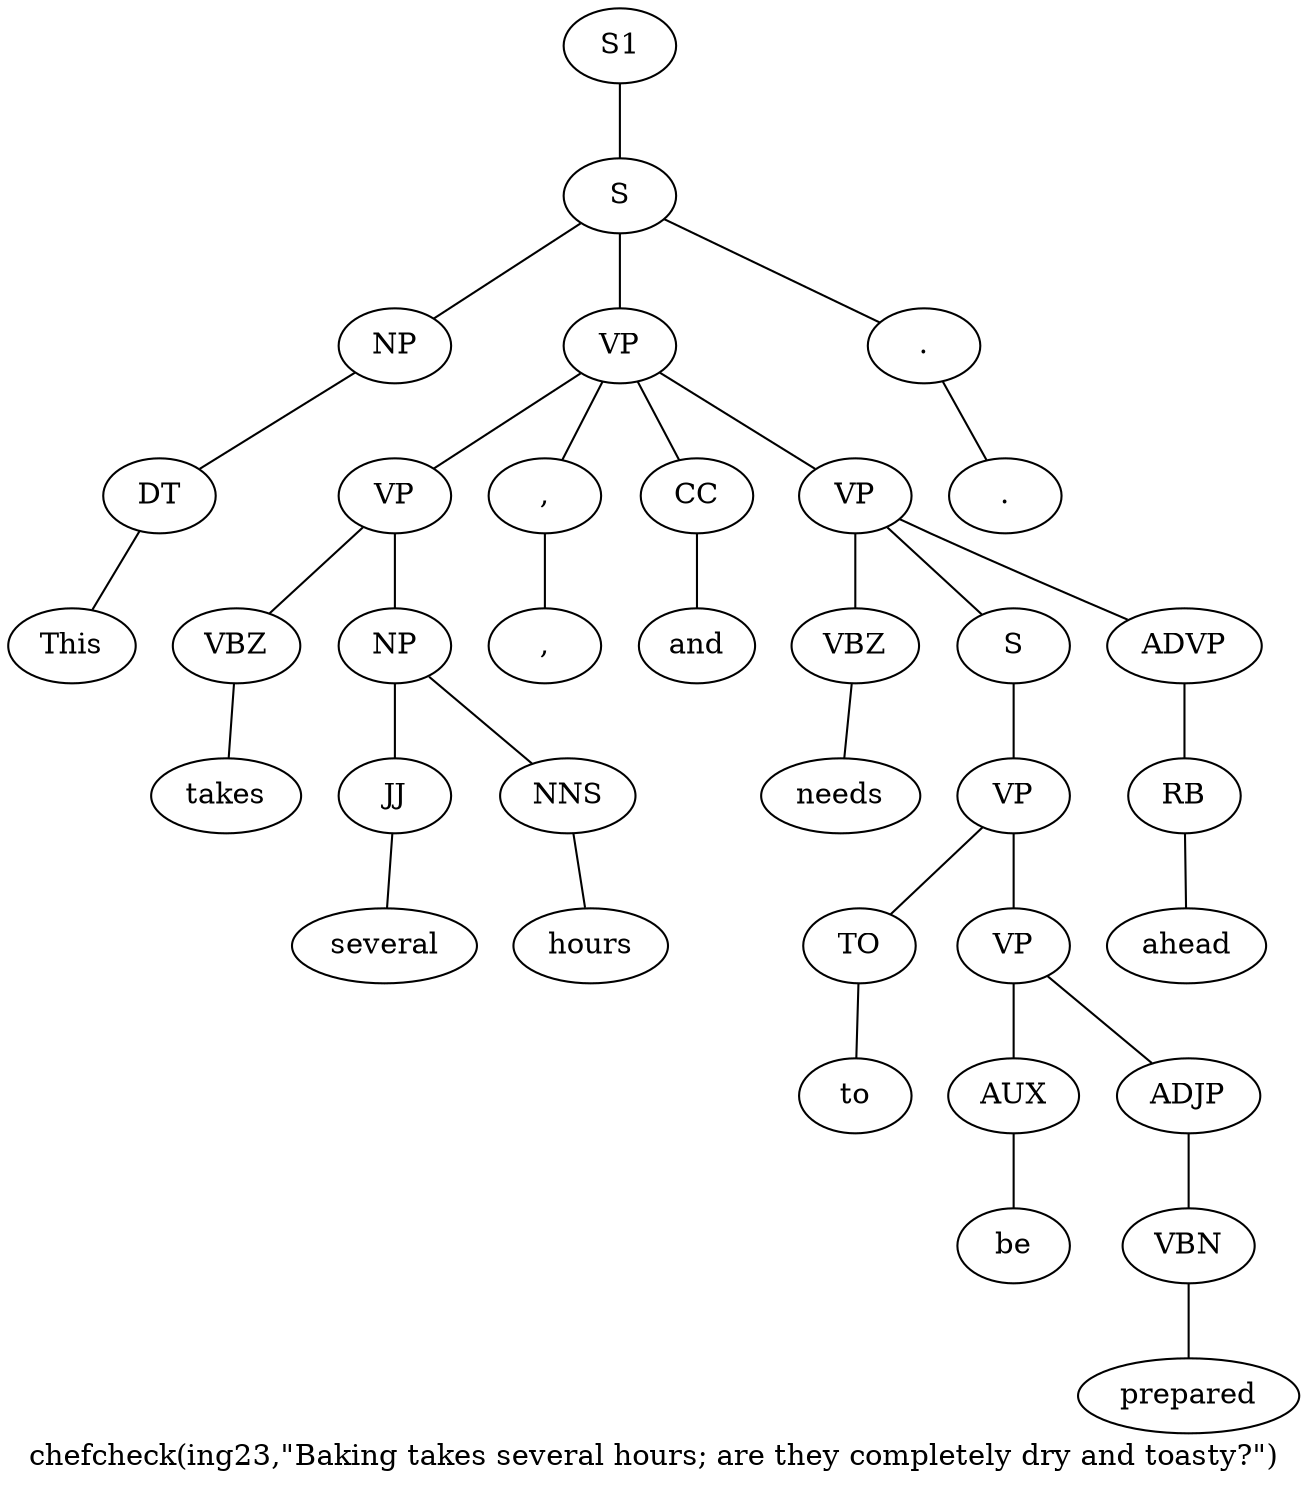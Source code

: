 graph SyntaxGraph {
	label = "chefcheck(ing23,\"Baking takes several hours; are they completely dry and toasty?\")";
	Node0 [label="S1"];
	Node1 [label="S"];
	Node2 [label="NP"];
	Node3 [label="DT"];
	Node4 [label="This"];
	Node5 [label="VP"];
	Node6 [label="VP"];
	Node7 [label="VBZ"];
	Node8 [label="takes"];
	Node9 [label="NP"];
	Node10 [label="JJ"];
	Node11 [label="several"];
	Node12 [label="NNS"];
	Node13 [label="hours"];
	Node14 [label=","];
	Node15 [label=","];
	Node16 [label="CC"];
	Node17 [label="and"];
	Node18 [label="VP"];
	Node19 [label="VBZ"];
	Node20 [label="needs"];
	Node21 [label="S"];
	Node22 [label="VP"];
	Node23 [label="TO"];
	Node24 [label="to"];
	Node25 [label="VP"];
	Node26 [label="AUX"];
	Node27 [label="be"];
	Node28 [label="ADJP"];
	Node29 [label="VBN"];
	Node30 [label="prepared"];
	Node31 [label="ADVP"];
	Node32 [label="RB"];
	Node33 [label="ahead"];
	Node34 [label="."];
	Node35 [label="."];

	Node0 -- Node1;
	Node1 -- Node2;
	Node1 -- Node5;
	Node1 -- Node34;
	Node2 -- Node3;
	Node3 -- Node4;
	Node5 -- Node6;
	Node5 -- Node14;
	Node5 -- Node16;
	Node5 -- Node18;
	Node6 -- Node7;
	Node6 -- Node9;
	Node7 -- Node8;
	Node9 -- Node10;
	Node9 -- Node12;
	Node10 -- Node11;
	Node12 -- Node13;
	Node14 -- Node15;
	Node16 -- Node17;
	Node18 -- Node19;
	Node18 -- Node21;
	Node18 -- Node31;
	Node19 -- Node20;
	Node21 -- Node22;
	Node22 -- Node23;
	Node22 -- Node25;
	Node23 -- Node24;
	Node25 -- Node26;
	Node25 -- Node28;
	Node26 -- Node27;
	Node28 -- Node29;
	Node29 -- Node30;
	Node31 -- Node32;
	Node32 -- Node33;
	Node34 -- Node35;
}